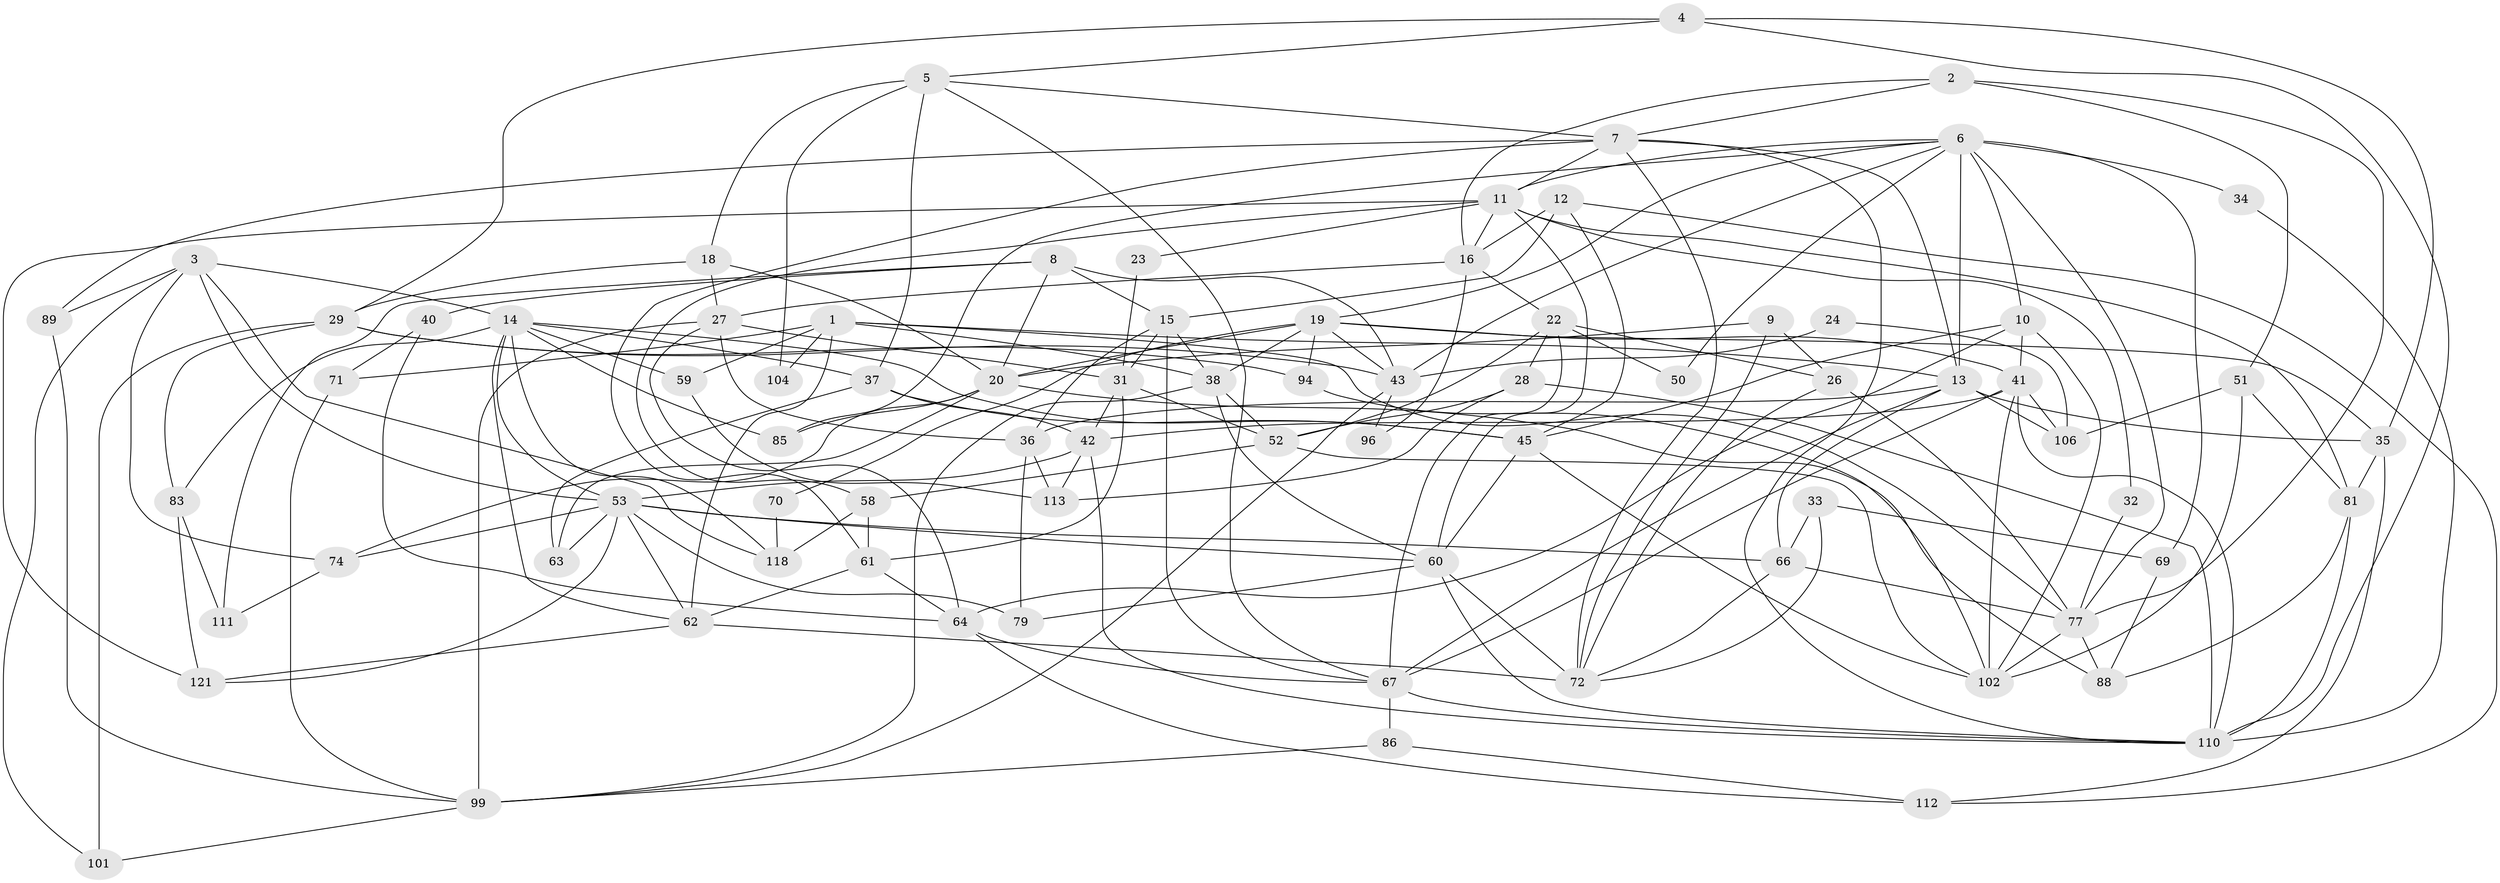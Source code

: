 // Generated by graph-tools (version 1.1) at 2025/52/02/27/25 19:52:03]
// undirected, 78 vertices, 195 edges
graph export_dot {
graph [start="1"]
  node [color=gray90,style=filled];
  1 [super="+73"];
  2;
  3 [super="+49"];
  4;
  5 [super="+39"];
  6 [super="+76"];
  7 [super="+17"];
  8 [super="+90"];
  9 [super="+107"];
  10 [super="+48"];
  11 [super="+56"];
  12;
  13 [super="+55"];
  14 [super="+25"];
  15 [super="+91"];
  16 [super="+54"];
  18 [super="+21"];
  19 [super="+30"];
  20 [super="+44"];
  22;
  23;
  24;
  26 [super="+65"];
  27 [super="+82"];
  28;
  29 [super="+68"];
  31 [super="+80"];
  32;
  33 [super="+46"];
  34;
  35 [super="+98"];
  36 [super="+47"];
  37;
  38;
  40 [super="+87"];
  41 [super="+120"];
  42 [super="+109"];
  43 [super="+78"];
  45 [super="+57"];
  50;
  51;
  52 [super="+100"];
  53 [super="+114"];
  58;
  59;
  60 [super="+84"];
  61 [super="+92"];
  62 [super="+97"];
  63;
  64;
  66 [super="+95"];
  67 [super="+75"];
  69;
  70;
  71;
  72 [super="+93"];
  74;
  77 [super="+105"];
  79;
  81 [super="+108"];
  83 [super="+103"];
  85;
  86;
  88;
  89;
  94 [super="+115"];
  96;
  99 [super="+116"];
  101;
  102 [super="+119"];
  104;
  106;
  110;
  111 [super="+117"];
  112;
  113;
  118;
  121;
  1 -- 77;
  1 -- 13;
  1 -- 59;
  1 -- 104;
  1 -- 38;
  1 -- 71;
  1 -- 62;
  2 -- 77;
  2 -- 51;
  2 -- 7;
  2 -- 16;
  3 -- 74;
  3 -- 118;
  3 -- 53;
  3 -- 89;
  3 -- 101;
  3 -- 14;
  4 -- 110;
  4 -- 35;
  4 -- 5;
  4 -- 29;
  5 -- 7;
  5 -- 67;
  5 -- 18;
  5 -- 104;
  5 -- 37;
  6 -- 69;
  6 -- 85;
  6 -- 77;
  6 -- 11;
  6 -- 19;
  6 -- 34;
  6 -- 50;
  6 -- 10;
  6 -- 43;
  6 -- 13;
  7 -- 110;
  7 -- 11;
  7 -- 13;
  7 -- 89;
  7 -- 61;
  7 -- 72;
  8 -- 15 [weight=2];
  8 -- 40;
  8 -- 111;
  8 -- 43;
  8 -- 20;
  9 -- 20;
  9 -- 26;
  9 -- 72;
  10 -- 41 [weight=2];
  10 -- 64;
  10 -- 45;
  10 -- 102;
  11 -- 23;
  11 -- 32;
  11 -- 58;
  11 -- 81;
  11 -- 16;
  11 -- 121;
  11 -- 60;
  12 -- 112;
  12 -- 16;
  12 -- 45;
  12 -- 15;
  13 -- 67;
  13 -- 66;
  13 -- 36;
  13 -- 106;
  13 -- 35;
  14 -- 85;
  14 -- 37;
  14 -- 45;
  14 -- 53;
  14 -- 118;
  14 -- 59;
  14 -- 83;
  14 -- 62;
  15 -- 36;
  15 -- 67;
  15 -- 31;
  15 -- 38;
  16 -- 22;
  16 -- 96;
  16 -- 27;
  18 -- 20;
  18 -- 29;
  18 -- 27;
  19 -- 41;
  19 -- 35;
  19 -- 70;
  19 -- 43;
  19 -- 94;
  19 -- 38;
  19 -- 20;
  20 -- 63;
  20 -- 74;
  20 -- 85;
  20 -- 88;
  22 -- 28;
  22 -- 26 [weight=2];
  22 -- 50;
  22 -- 67;
  22 -- 52;
  23 -- 31;
  24 -- 43;
  24 -- 106;
  26 -- 72;
  26 -- 77;
  27 -- 31;
  27 -- 64;
  27 -- 99;
  27 -- 36;
  28 -- 110;
  28 -- 113;
  28 -- 52;
  29 -- 43;
  29 -- 83;
  29 -- 101;
  29 -- 94;
  31 -- 52;
  31 -- 42;
  31 -- 61;
  32 -- 77;
  33 -- 72;
  33 -- 69;
  33 -- 66;
  34 -- 110;
  35 -- 81;
  35 -- 112;
  36 -- 113;
  36 -- 79;
  37 -- 45;
  37 -- 42;
  37 -- 63;
  38 -- 60;
  38 -- 52;
  38 -- 99;
  40 -- 64;
  40 -- 71;
  41 -- 42;
  41 -- 67;
  41 -- 102;
  41 -- 110;
  41 -- 106;
  42 -- 113;
  42 -- 53;
  42 -- 110;
  43 -- 96;
  43 -- 99;
  45 -- 102;
  45 -- 60;
  51 -- 106;
  51 -- 102;
  51 -- 81;
  52 -- 58;
  52 -- 102;
  53 -- 60;
  53 -- 121;
  53 -- 66;
  53 -- 74;
  53 -- 63;
  53 -- 79;
  53 -- 62;
  58 -- 118;
  58 -- 61;
  59 -- 113;
  60 -- 72;
  60 -- 110;
  60 -- 79;
  61 -- 64;
  61 -- 62;
  62 -- 121;
  62 -- 72;
  64 -- 112;
  64 -- 67;
  66 -- 72;
  66 -- 77;
  67 -- 110;
  67 -- 86;
  69 -- 88;
  70 -- 118;
  71 -- 99;
  74 -- 111;
  77 -- 102;
  77 -- 88;
  81 -- 88;
  81 -- 110;
  83 -- 121;
  83 -- 111;
  86 -- 99;
  86 -- 112;
  89 -- 99;
  94 -- 102;
  99 -- 101;
}
